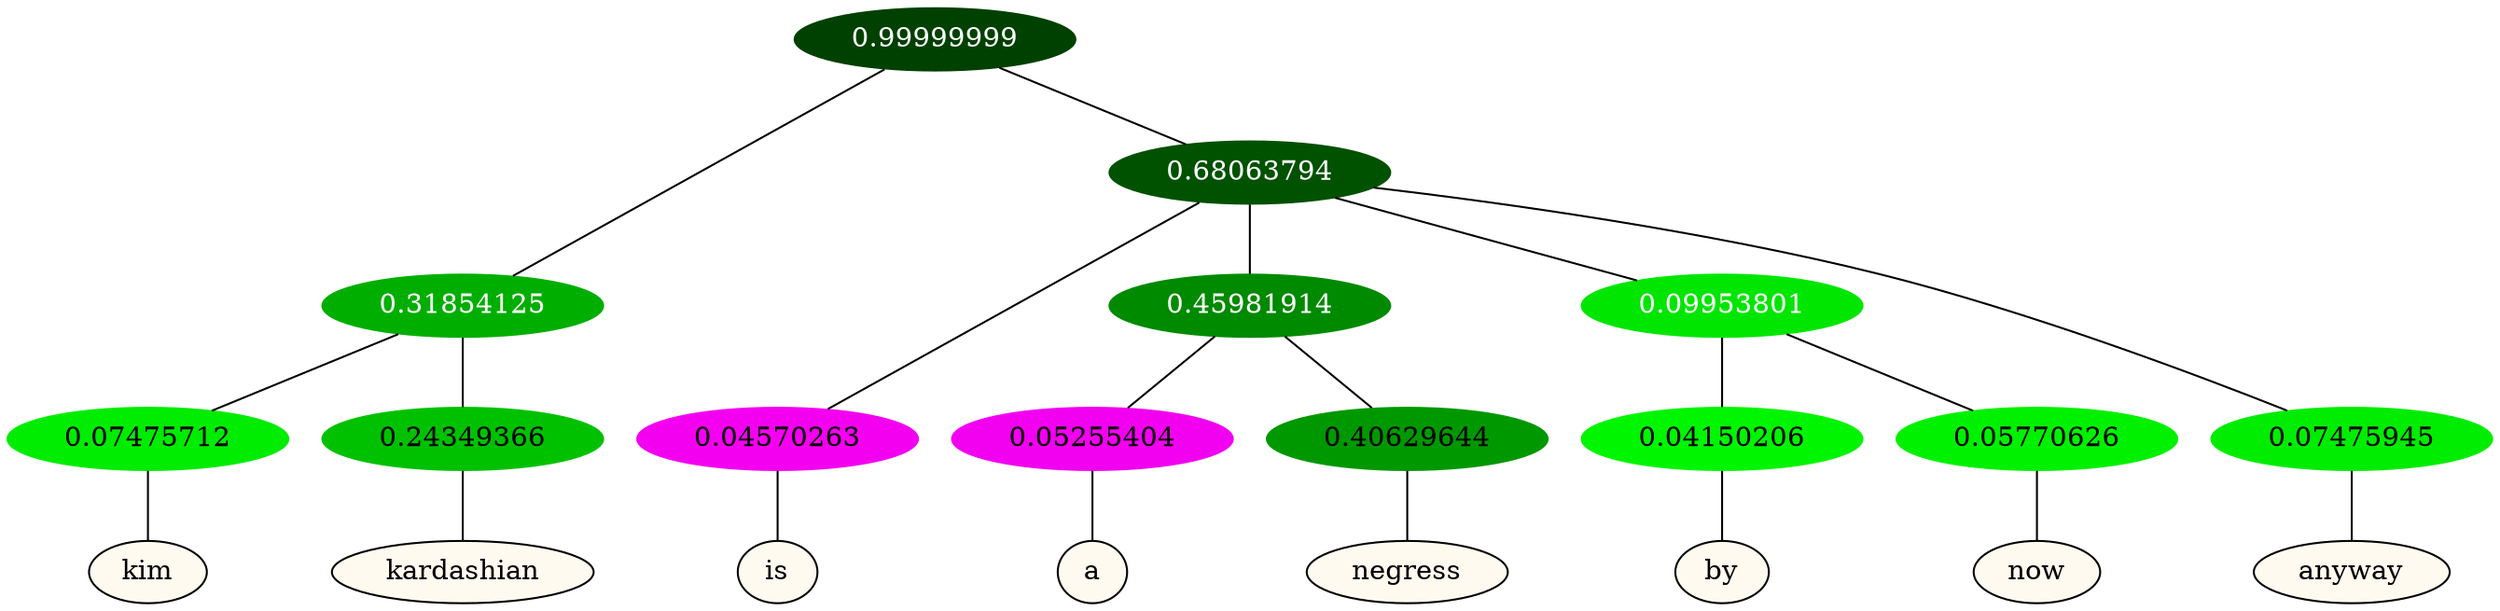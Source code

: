 graph {
	node [format=png height=0.15 nodesep=0.001 ordering=out overlap=prism overlap_scaling=0.01 ranksep=0.001 ratio=0.2 style=filled width=0.15]
	{
		rank=same
		a_w_3 [label=kim color=black fillcolor=floralwhite style="filled,solid"]
		a_w_4 [label=kardashian color=black fillcolor=floralwhite style="filled,solid"]
		a_w_5 [label=is color=black fillcolor=floralwhite style="filled,solid"]
		a_w_9 [label=a color=black fillcolor=floralwhite style="filled,solid"]
		a_w_10 [label=negress color=black fillcolor=floralwhite style="filled,solid"]
		a_w_11 [label=by color=black fillcolor=floralwhite style="filled,solid"]
		a_w_12 [label=now color=black fillcolor=floralwhite style="filled,solid"]
		a_w_8 [label=anyway color=black fillcolor=floralwhite style="filled,solid"]
	}
	a_n_3 -- a_w_3
	a_n_4 -- a_w_4
	a_n_5 -- a_w_5
	a_n_9 -- a_w_9
	a_n_10 -- a_w_10
	a_n_11 -- a_w_11
	a_n_12 -- a_w_12
	a_n_8 -- a_w_8
	{
		rank=same
		a_n_3 [label=0.07475712 color="0.334 1.000 0.925" fontcolor=black]
		a_n_4 [label=0.24349366 color="0.334 1.000 0.757" fontcolor=black]
		a_n_5 [label=0.04570263 color="0.835 1.000 0.954" fontcolor=black]
		a_n_9 [label=0.05255404 color="0.835 1.000 0.947" fontcolor=black]
		a_n_10 [label=0.40629644 color="0.334 1.000 0.594" fontcolor=black]
		a_n_11 [label=0.04150206 color="0.334 1.000 0.958" fontcolor=black]
		a_n_12 [label=0.05770626 color="0.334 1.000 0.942" fontcolor=black]
		a_n_8 [label=0.07475945 color="0.334 1.000 0.925" fontcolor=black]
	}
	a_n_0 [label=0.99999999 color="0.334 1.000 0.250" fontcolor=grey99]
	a_n_1 [label=0.31854125 color="0.334 1.000 0.681" fontcolor=grey99]
	a_n_0 -- a_n_1
	a_n_2 [label=0.68063794 color="0.334 1.000 0.319" fontcolor=grey99]
	a_n_0 -- a_n_2
	a_n_1 -- a_n_3
	a_n_1 -- a_n_4
	a_n_2 -- a_n_5
	a_n_6 [label=0.45981914 color="0.334 1.000 0.540" fontcolor=grey99]
	a_n_2 -- a_n_6
	a_n_7 [label=0.09953801 color="0.334 1.000 0.900" fontcolor=grey99]
	a_n_2 -- a_n_7
	a_n_2 -- a_n_8
	a_n_6 -- a_n_9
	a_n_6 -- a_n_10
	a_n_7 -- a_n_11
	a_n_7 -- a_n_12
}
